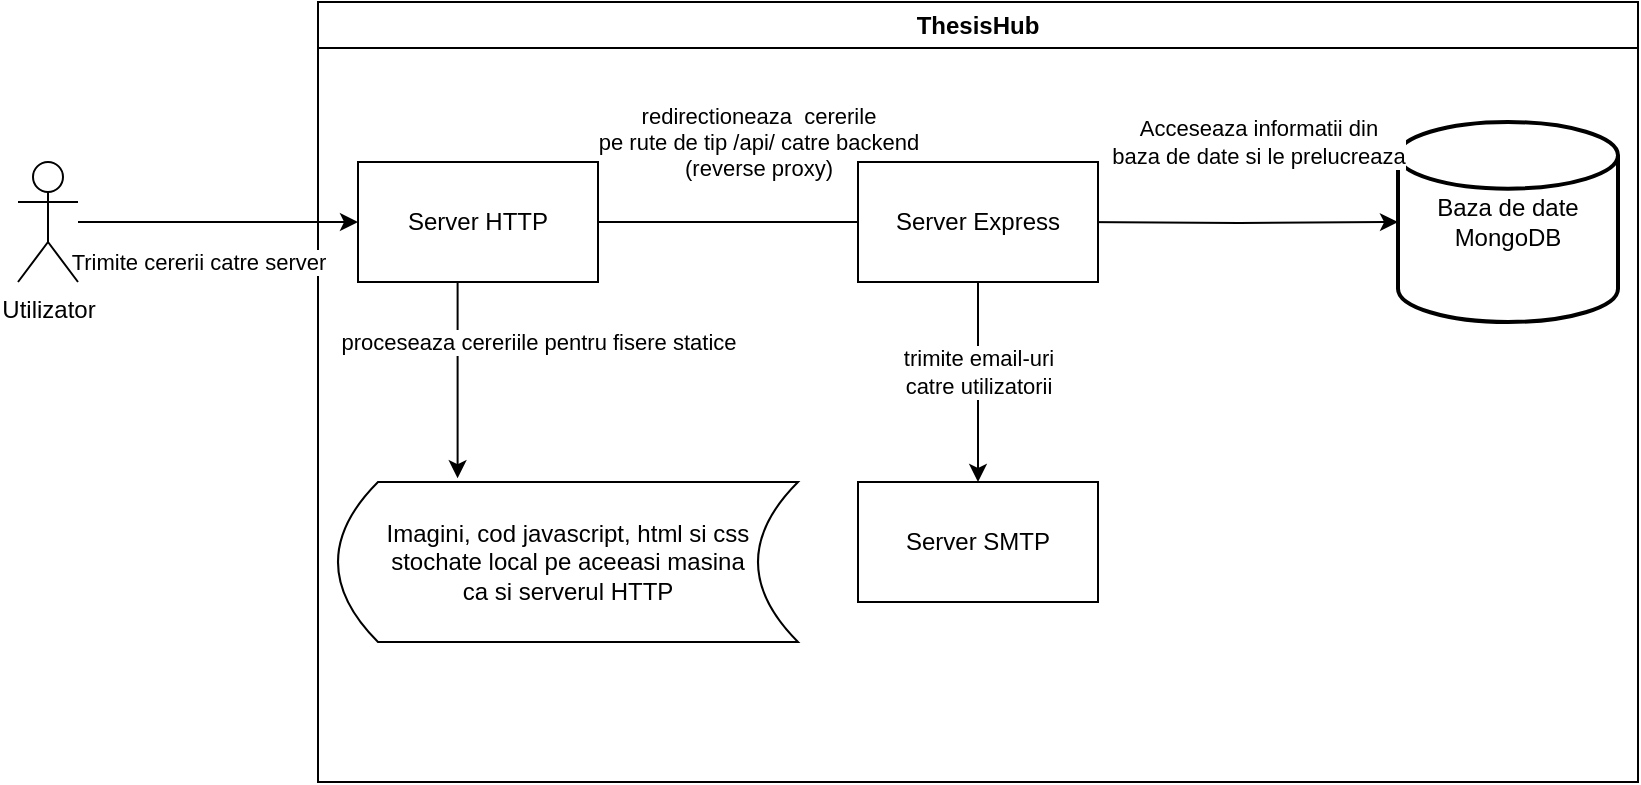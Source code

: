 <mxfile version="21.2.1" type="device">
  <diagram name="Page-1" id="O5wQ2RHS7er6gBKy9kcs">
    <mxGraphModel dx="1195" dy="637" grid="1" gridSize="10" guides="1" tooltips="1" connect="1" arrows="1" fold="1" page="1" pageScale="1" pageWidth="850" pageHeight="1100" math="0" shadow="0">
      <root>
        <mxCell id="0" />
        <mxCell id="1" parent="0" />
        <mxCell id="PMfmADKkcs6CfoYOzFCT-1" value="ThesisHub" style="swimlane;whiteSpace=wrap;html=1;" vertex="1" parent="1">
          <mxGeometry x="160" y="90" width="660" height="390" as="geometry" />
        </mxCell>
        <mxCell id="PMfmADKkcs6CfoYOzFCT-2" value="Baza de date MongoDB" style="strokeWidth=2;html=1;shape=mxgraph.flowchart.database;whiteSpace=wrap;" vertex="1" parent="PMfmADKkcs6CfoYOzFCT-1">
          <mxGeometry x="540" y="60" width="110" height="100" as="geometry" />
        </mxCell>
        <mxCell id="PMfmADKkcs6CfoYOzFCT-9" value="Acceseaza informatii din &lt;br&gt;baza de date si le prelucreaza" style="edgeStyle=orthogonalEdgeStyle;rounded=0;orthogonalLoop=1;jettySize=auto;html=1;entryX=0;entryY=0.5;entryDx=0;entryDy=0;entryPerimeter=0;" edge="1" parent="PMfmADKkcs6CfoYOzFCT-1" target="PMfmADKkcs6CfoYOzFCT-2">
          <mxGeometry x="0.125" y="40" relative="1" as="geometry">
            <mxPoint x="380" y="110" as="sourcePoint" />
            <mxPoint as="offset" />
          </mxGeometry>
        </mxCell>
        <mxCell id="PMfmADKkcs6CfoYOzFCT-15" style="edgeStyle=orthogonalEdgeStyle;rounded=0;orthogonalLoop=1;jettySize=auto;html=1;entryX=0.5;entryY=0;entryDx=0;entryDy=0;entryPerimeter=0;" edge="1" parent="PMfmADKkcs6CfoYOzFCT-1">
          <mxGeometry relative="1" as="geometry">
            <mxPoint x="330" y="140" as="sourcePoint" />
            <mxPoint x="330" y="240" as="targetPoint" />
          </mxGeometry>
        </mxCell>
        <mxCell id="PMfmADKkcs6CfoYOzFCT-17" value="trimite email-uri&lt;br&gt;catre utilizatorii" style="edgeLabel;html=1;align=center;verticalAlign=middle;resizable=0;points=[];" vertex="1" connectable="0" parent="PMfmADKkcs6CfoYOzFCT-15">
          <mxGeometry x="-0.113" relative="1" as="geometry">
            <mxPoint as="offset" />
          </mxGeometry>
        </mxCell>
        <mxCell id="PMfmADKkcs6CfoYOzFCT-8" value="redirectioneaza&amp;nbsp; cererile&lt;br&gt;pe rute de tip /api/ catre backend&lt;br&gt;(reverse proxy)" style="edgeStyle=orthogonalEdgeStyle;rounded=0;orthogonalLoop=1;jettySize=auto;html=1;" edge="1" parent="PMfmADKkcs6CfoYOzFCT-1" source="PMfmADKkcs6CfoYOzFCT-4">
          <mxGeometry x="0.143" y="40" relative="1" as="geometry">
            <mxPoint x="161" y="120" as="sourcePoint" />
            <mxPoint x="280" y="110" as="targetPoint" />
            <Array as="points" />
            <mxPoint as="offset" />
          </mxGeometry>
        </mxCell>
        <mxCell id="PMfmADKkcs6CfoYOzFCT-10" value="proceseaza cereriile pentru fisere statice" style="edgeStyle=orthogonalEdgeStyle;rounded=0;orthogonalLoop=1;jettySize=auto;html=1;entryX=0.26;entryY=-0.024;entryDx=0;entryDy=0;entryPerimeter=0;" edge="1" parent="PMfmADKkcs6CfoYOzFCT-1" source="PMfmADKkcs6CfoYOzFCT-4" target="PMfmADKkcs6CfoYOzFCT-6">
          <mxGeometry x="-0.389" y="40" relative="1" as="geometry">
            <Array as="points">
              <mxPoint x="70" y="238" />
            </Array>
            <mxPoint as="offset" />
          </mxGeometry>
        </mxCell>
        <mxCell id="PMfmADKkcs6CfoYOzFCT-4" value="Server HTTP" style="rounded=0;whiteSpace=wrap;html=1;" vertex="1" parent="PMfmADKkcs6CfoYOzFCT-1">
          <mxGeometry x="20" y="80" width="120" height="60" as="geometry" />
        </mxCell>
        <mxCell id="PMfmADKkcs6CfoYOzFCT-6" value="Imagini, cod javascript, html si css&lt;br&gt;stochate local pe aceeasi masina&lt;br&gt;ca si serverul HTTP" style="shape=dataStorage;whiteSpace=wrap;html=1;fixedSize=1;" vertex="1" parent="PMfmADKkcs6CfoYOzFCT-1">
          <mxGeometry x="10" y="240" width="230" height="80" as="geometry" />
        </mxCell>
        <mxCell id="PMfmADKkcs6CfoYOzFCT-16" value="Server Express" style="rounded=0;whiteSpace=wrap;html=1;" vertex="1" parent="PMfmADKkcs6CfoYOzFCT-1">
          <mxGeometry x="270" y="80" width="120" height="60" as="geometry" />
        </mxCell>
        <mxCell id="PMfmADKkcs6CfoYOzFCT-18" value="Server SMTP" style="rounded=0;whiteSpace=wrap;html=1;" vertex="1" parent="PMfmADKkcs6CfoYOzFCT-1">
          <mxGeometry x="270" y="240" width="120" height="60" as="geometry" />
        </mxCell>
        <mxCell id="PMfmADKkcs6CfoYOzFCT-20" value="Trimite cererii catre server" style="edgeStyle=orthogonalEdgeStyle;rounded=0;orthogonalLoop=1;jettySize=auto;html=1;" edge="1" parent="1" source="PMfmADKkcs6CfoYOzFCT-19" target="PMfmADKkcs6CfoYOzFCT-4">
          <mxGeometry x="-0.143" y="-20" relative="1" as="geometry">
            <mxPoint as="offset" />
          </mxGeometry>
        </mxCell>
        <mxCell id="PMfmADKkcs6CfoYOzFCT-19" value="Utilizator" style="shape=umlActor;verticalLabelPosition=bottom;verticalAlign=top;html=1;outlineConnect=0;" vertex="1" parent="1">
          <mxGeometry x="10" y="170" width="30" height="60" as="geometry" />
        </mxCell>
      </root>
    </mxGraphModel>
  </diagram>
</mxfile>

